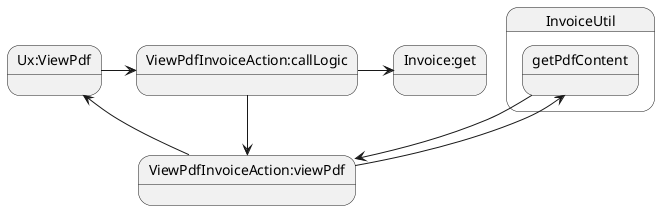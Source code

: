 @startuml
Ux:ViewPdf -> ViewPdfInvoiceAction:callLogic
ViewPdfInvoiceAction:callLogic -> Invoice:get
ViewPdfInvoiceAction:callLogic -> ViewPdfInvoiceAction:viewPdf
ViewPdfInvoiceAction:viewPdf -> InvoiceUtil.getPdfContent
InvoiceUtil.getPdfContent --> ViewPdfInvoiceAction:viewPdf
ViewPdfInvoiceAction:viewPdf --> Ux:ViewPdf
@enduml